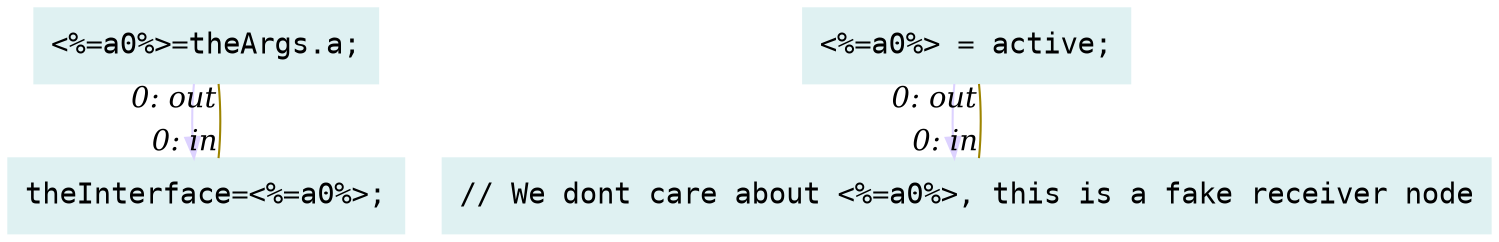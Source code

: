 digraph g{node_457 [shape="box", style="filled", color="#dff1f2", fontname="Courier", label="<%=a0%>=theArgs.a;
" ]
node_459 [shape="box", style="filled", color="#dff1f2", fontname="Courier", label="theInterface=<%=a0%>;
" ]
node_463 [shape="box", style="filled", color="#dff1f2", fontname="Courier", label="<%=a0%> = active;
" ]
node_464 [shape="box", style="filled", color="#dff1f2", fontname="Courier", label="// We dont care about <%=a0%>, this is a fake receiver node
" ]
node_457 -> node_459 [dir=forward, arrowHead=normal, fontname="Times-Italic", arrowsize=1, color="#ddd2ff", label="",  headlabel="", taillabel="" ]
node_463 -> node_464 [dir=forward, arrowHead=normal, fontname="Times-Italic", arrowsize=1, color="#ddd2ff", label="",  headlabel="", taillabel="" ]
node_457 -> node_459 [dir=none, arrowHead=none, fontname="Times-Italic", arrowsize=1, color="#9d8400", label="",  headlabel="0: in", taillabel="0: out" ]
node_463 -> node_464 [dir=none, arrowHead=none, fontname="Times-Italic", arrowsize=1, color="#9d8400", label="",  headlabel="0: in", taillabel="0: out" ]
}